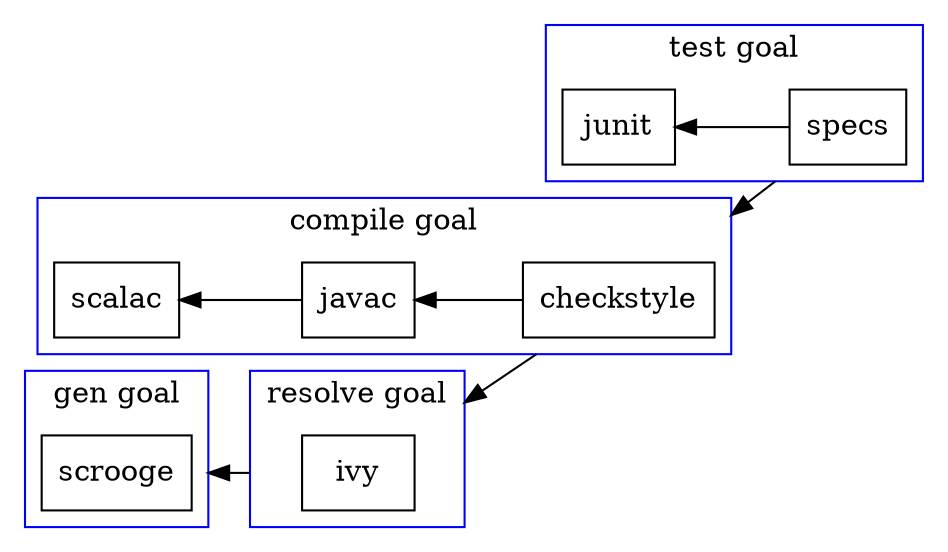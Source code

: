 digraph G {
  compound=true;
  rankdir=RL;
  node [shape=box];

  subgraph cluster_gen {
    label="gen goal";
    color=blue;
    scrooge;
  }

  subgraph cluster_resolve {
    label="resolve goal";
    color=blue;
    ivy;
  }

  subgraph cluster_compile {
    label="compile goal";
    color=blue;
    checkstyle -> javac -> scalac;
  }

  subgraph cluster_test {
    label="test goal";
    color=blue;
    specs -> junit;
  }

  specs -> checkstyle [ltail=cluster_test, lhead=cluster_compile];
  checkstyle -> ivy [ltail=cluster_compile, lhead=cluster_resolve];
  ivy -> scrooge [ltail=cluster_resolve, lhead=cluster_gen];
}
